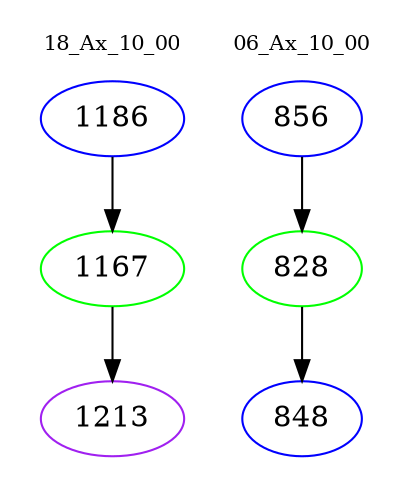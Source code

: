 digraph{
subgraph cluster_0 {
color = white
label = "18_Ax_10_00";
fontsize=10;
T0_1186 [label="1186", color="blue"]
T0_1186 -> T0_1167 [color="black"]
T0_1167 [label="1167", color="green"]
T0_1167 -> T0_1213 [color="black"]
T0_1213 [label="1213", color="purple"]
}
subgraph cluster_1 {
color = white
label = "06_Ax_10_00";
fontsize=10;
T1_856 [label="856", color="blue"]
T1_856 -> T1_828 [color="black"]
T1_828 [label="828", color="green"]
T1_828 -> T1_848 [color="black"]
T1_848 [label="848", color="blue"]
}
}
